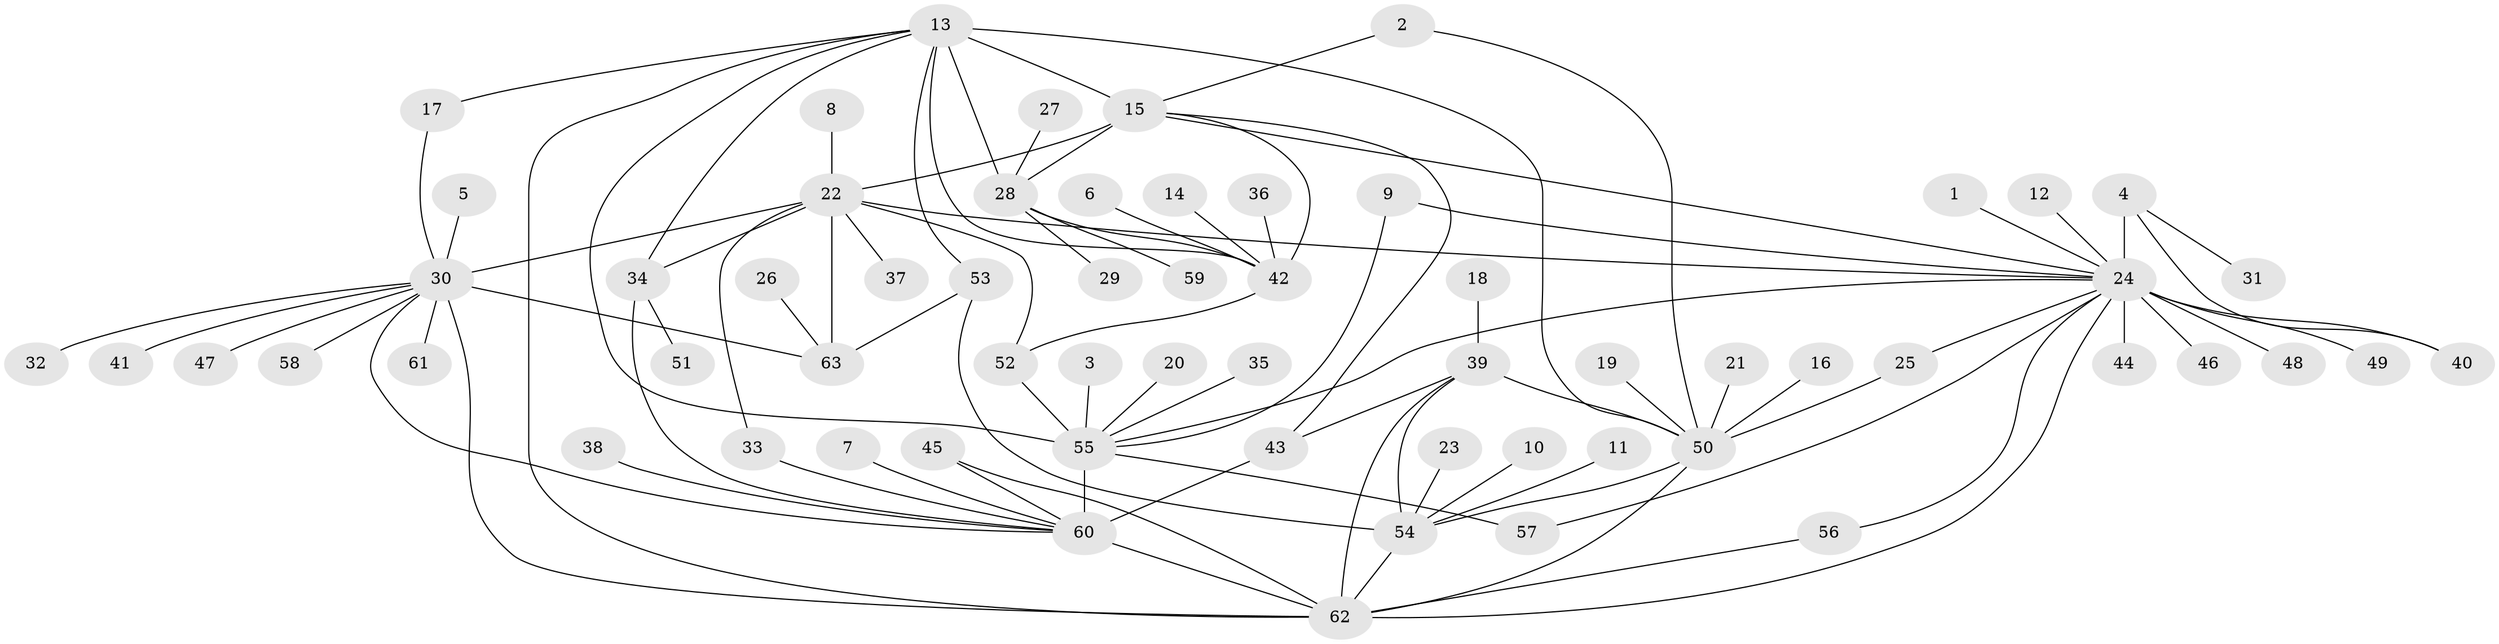 // original degree distribution, {12: 0.015873015873015872, 11: 0.03968253968253968, 6: 0.06349206349206349, 7: 0.023809523809523808, 8: 0.015873015873015872, 9: 0.03968253968253968, 10: 0.007936507936507936, 5: 0.007936507936507936, 16: 0.015873015873015872, 13: 0.007936507936507936, 2: 0.1984126984126984, 1: 0.5238095238095238, 3: 0.03968253968253968}
// Generated by graph-tools (version 1.1) at 2025/02/03/09/25 03:02:45]
// undirected, 63 vertices, 93 edges
graph export_dot {
graph [start="1"]
  node [color=gray90,style=filled];
  1;
  2;
  3;
  4;
  5;
  6;
  7;
  8;
  9;
  10;
  11;
  12;
  13;
  14;
  15;
  16;
  17;
  18;
  19;
  20;
  21;
  22;
  23;
  24;
  25;
  26;
  27;
  28;
  29;
  30;
  31;
  32;
  33;
  34;
  35;
  36;
  37;
  38;
  39;
  40;
  41;
  42;
  43;
  44;
  45;
  46;
  47;
  48;
  49;
  50;
  51;
  52;
  53;
  54;
  55;
  56;
  57;
  58;
  59;
  60;
  61;
  62;
  63;
  1 -- 24 [weight=1.0];
  2 -- 15 [weight=1.0];
  2 -- 50 [weight=1.0];
  3 -- 55 [weight=1.0];
  4 -- 24 [weight=6.0];
  4 -- 31 [weight=1.0];
  4 -- 40 [weight=2.0];
  5 -- 30 [weight=1.0];
  6 -- 42 [weight=1.0];
  7 -- 60 [weight=1.0];
  8 -- 22 [weight=1.0];
  9 -- 24 [weight=1.0];
  9 -- 55 [weight=1.0];
  10 -- 54 [weight=1.0];
  11 -- 54 [weight=1.0];
  12 -- 24 [weight=1.0];
  13 -- 15 [weight=2.0];
  13 -- 17 [weight=1.0];
  13 -- 28 [weight=4.0];
  13 -- 34 [weight=1.0];
  13 -- 42 [weight=2.0];
  13 -- 50 [weight=1.0];
  13 -- 53 [weight=1.0];
  13 -- 55 [weight=1.0];
  13 -- 62 [weight=3.0];
  14 -- 42 [weight=1.0];
  15 -- 22 [weight=1.0];
  15 -- 24 [weight=1.0];
  15 -- 28 [weight=2.0];
  15 -- 42 [weight=1.0];
  15 -- 43 [weight=1.0];
  16 -- 50 [weight=1.0];
  17 -- 30 [weight=1.0];
  18 -- 39 [weight=1.0];
  19 -- 50 [weight=1.0];
  20 -- 55 [weight=1.0];
  21 -- 50 [weight=1.0];
  22 -- 24 [weight=1.0];
  22 -- 30 [weight=2.0];
  22 -- 33 [weight=1.0];
  22 -- 34 [weight=1.0];
  22 -- 37 [weight=1.0];
  22 -- 52 [weight=1.0];
  22 -- 63 [weight=6.0];
  23 -- 54 [weight=1.0];
  24 -- 25 [weight=1.0];
  24 -- 40 [weight=3.0];
  24 -- 44 [weight=1.0];
  24 -- 46 [weight=1.0];
  24 -- 48 [weight=1.0];
  24 -- 49 [weight=1.0];
  24 -- 55 [weight=1.0];
  24 -- 56 [weight=1.0];
  24 -- 57 [weight=1.0];
  24 -- 62 [weight=1.0];
  25 -- 50 [weight=1.0];
  26 -- 63 [weight=1.0];
  27 -- 28 [weight=1.0];
  28 -- 29 [weight=1.0];
  28 -- 42 [weight=2.0];
  28 -- 59 [weight=1.0];
  30 -- 32 [weight=1.0];
  30 -- 41 [weight=1.0];
  30 -- 47 [weight=1.0];
  30 -- 58 [weight=1.0];
  30 -- 60 [weight=1.0];
  30 -- 61 [weight=1.0];
  30 -- 62 [weight=1.0];
  30 -- 63 [weight=3.0];
  33 -- 60 [weight=1.0];
  34 -- 51 [weight=1.0];
  34 -- 60 [weight=1.0];
  35 -- 55 [weight=1.0];
  36 -- 42 [weight=1.0];
  38 -- 60 [weight=1.0];
  39 -- 43 [weight=1.0];
  39 -- 50 [weight=2.0];
  39 -- 54 [weight=2.0];
  39 -- 62 [weight=4.0];
  42 -- 52 [weight=1.0];
  43 -- 60 [weight=1.0];
  45 -- 60 [weight=1.0];
  45 -- 62 [weight=1.0];
  50 -- 54 [weight=1.0];
  50 -- 62 [weight=2.0];
  52 -- 55 [weight=1.0];
  53 -- 54 [weight=1.0];
  53 -- 63 [weight=1.0];
  54 -- 62 [weight=2.0];
  55 -- 57 [weight=1.0];
  55 -- 60 [weight=5.0];
  56 -- 62 [weight=1.0];
  60 -- 62 [weight=1.0];
}
